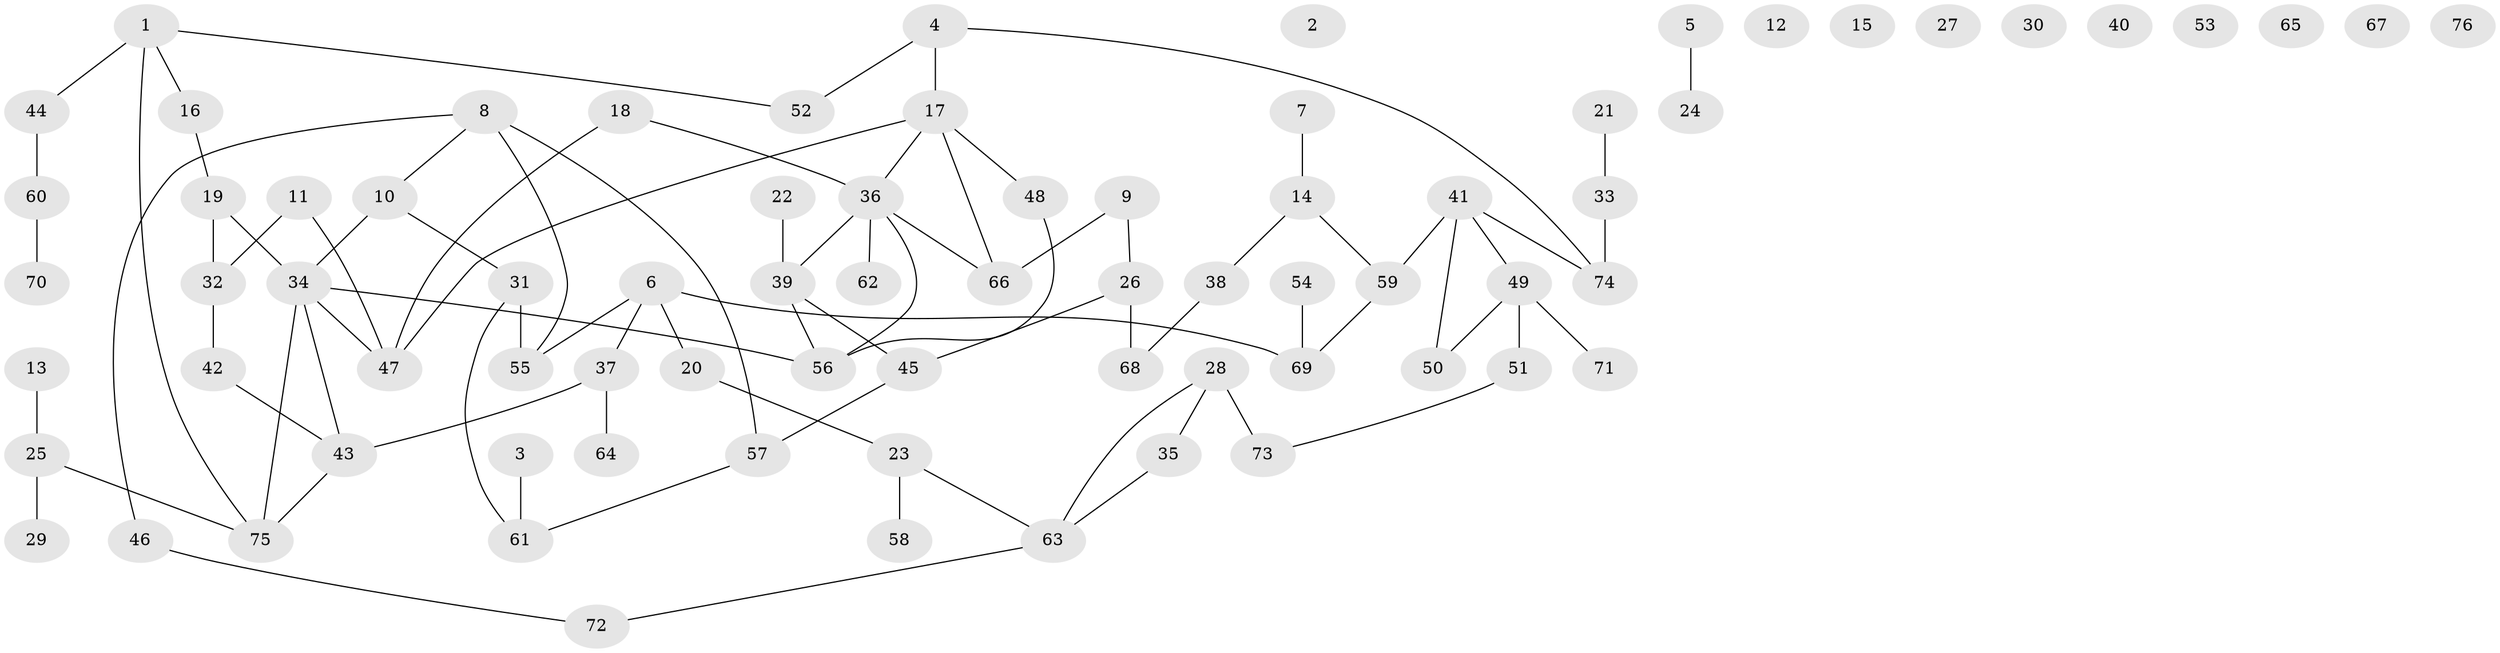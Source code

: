 // Generated by graph-tools (version 1.1) at 2025/33/03/09/25 02:33:34]
// undirected, 76 vertices, 85 edges
graph export_dot {
graph [start="1"]
  node [color=gray90,style=filled];
  1;
  2;
  3;
  4;
  5;
  6;
  7;
  8;
  9;
  10;
  11;
  12;
  13;
  14;
  15;
  16;
  17;
  18;
  19;
  20;
  21;
  22;
  23;
  24;
  25;
  26;
  27;
  28;
  29;
  30;
  31;
  32;
  33;
  34;
  35;
  36;
  37;
  38;
  39;
  40;
  41;
  42;
  43;
  44;
  45;
  46;
  47;
  48;
  49;
  50;
  51;
  52;
  53;
  54;
  55;
  56;
  57;
  58;
  59;
  60;
  61;
  62;
  63;
  64;
  65;
  66;
  67;
  68;
  69;
  70;
  71;
  72;
  73;
  74;
  75;
  76;
  1 -- 16;
  1 -- 44;
  1 -- 52;
  1 -- 75;
  3 -- 61;
  4 -- 17;
  4 -- 52;
  4 -- 74;
  5 -- 24;
  6 -- 20;
  6 -- 37;
  6 -- 55;
  6 -- 69;
  7 -- 14;
  8 -- 10;
  8 -- 46;
  8 -- 55;
  8 -- 57;
  9 -- 26;
  9 -- 66;
  10 -- 31;
  10 -- 34;
  11 -- 32;
  11 -- 47;
  13 -- 25;
  14 -- 38;
  14 -- 59;
  16 -- 19;
  17 -- 36;
  17 -- 47;
  17 -- 48;
  17 -- 66;
  18 -- 36;
  18 -- 47;
  19 -- 32;
  19 -- 34;
  20 -- 23;
  21 -- 33;
  22 -- 39;
  23 -- 58;
  23 -- 63;
  25 -- 29;
  25 -- 75;
  26 -- 45;
  26 -- 68;
  28 -- 35;
  28 -- 63;
  28 -- 73;
  31 -- 55;
  31 -- 61;
  32 -- 42;
  33 -- 74;
  34 -- 43;
  34 -- 47;
  34 -- 56;
  34 -- 75;
  35 -- 63;
  36 -- 39;
  36 -- 56;
  36 -- 62;
  36 -- 66;
  37 -- 43;
  37 -- 64;
  38 -- 68;
  39 -- 45;
  39 -- 56;
  41 -- 49;
  41 -- 50;
  41 -- 59;
  41 -- 74;
  42 -- 43;
  43 -- 75;
  44 -- 60;
  45 -- 57;
  46 -- 72;
  48 -- 56;
  49 -- 50;
  49 -- 51;
  49 -- 71;
  51 -- 73;
  54 -- 69;
  57 -- 61;
  59 -- 69;
  60 -- 70;
  63 -- 72;
}
